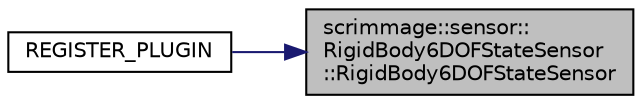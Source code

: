 digraph "scrimmage::sensor::RigidBody6DOFStateSensor::RigidBody6DOFStateSensor"
{
 // LATEX_PDF_SIZE
  edge [fontname="Helvetica",fontsize="10",labelfontname="Helvetica",labelfontsize="10"];
  node [fontname="Helvetica",fontsize="10",shape=record];
  rankdir="RL";
  Node1 [label="scrimmage::sensor::\lRigidBody6DOFStateSensor\l::RigidBody6DOFStateSensor",height=0.2,width=0.4,color="black", fillcolor="grey75", style="filled", fontcolor="black",tooltip=" "];
  Node1 -> Node2 [dir="back",color="midnightblue",fontsize="10",style="solid",fontname="Helvetica"];
  Node2 [label="REGISTER_PLUGIN",height=0.2,width=0.4,color="black", fillcolor="white", style="filled",URL="$RigidBody6DOFStateSensor_8cpp.html#aa336932d5a6ec110ef78b6d7a55d9b59",tooltip=" "];
}
